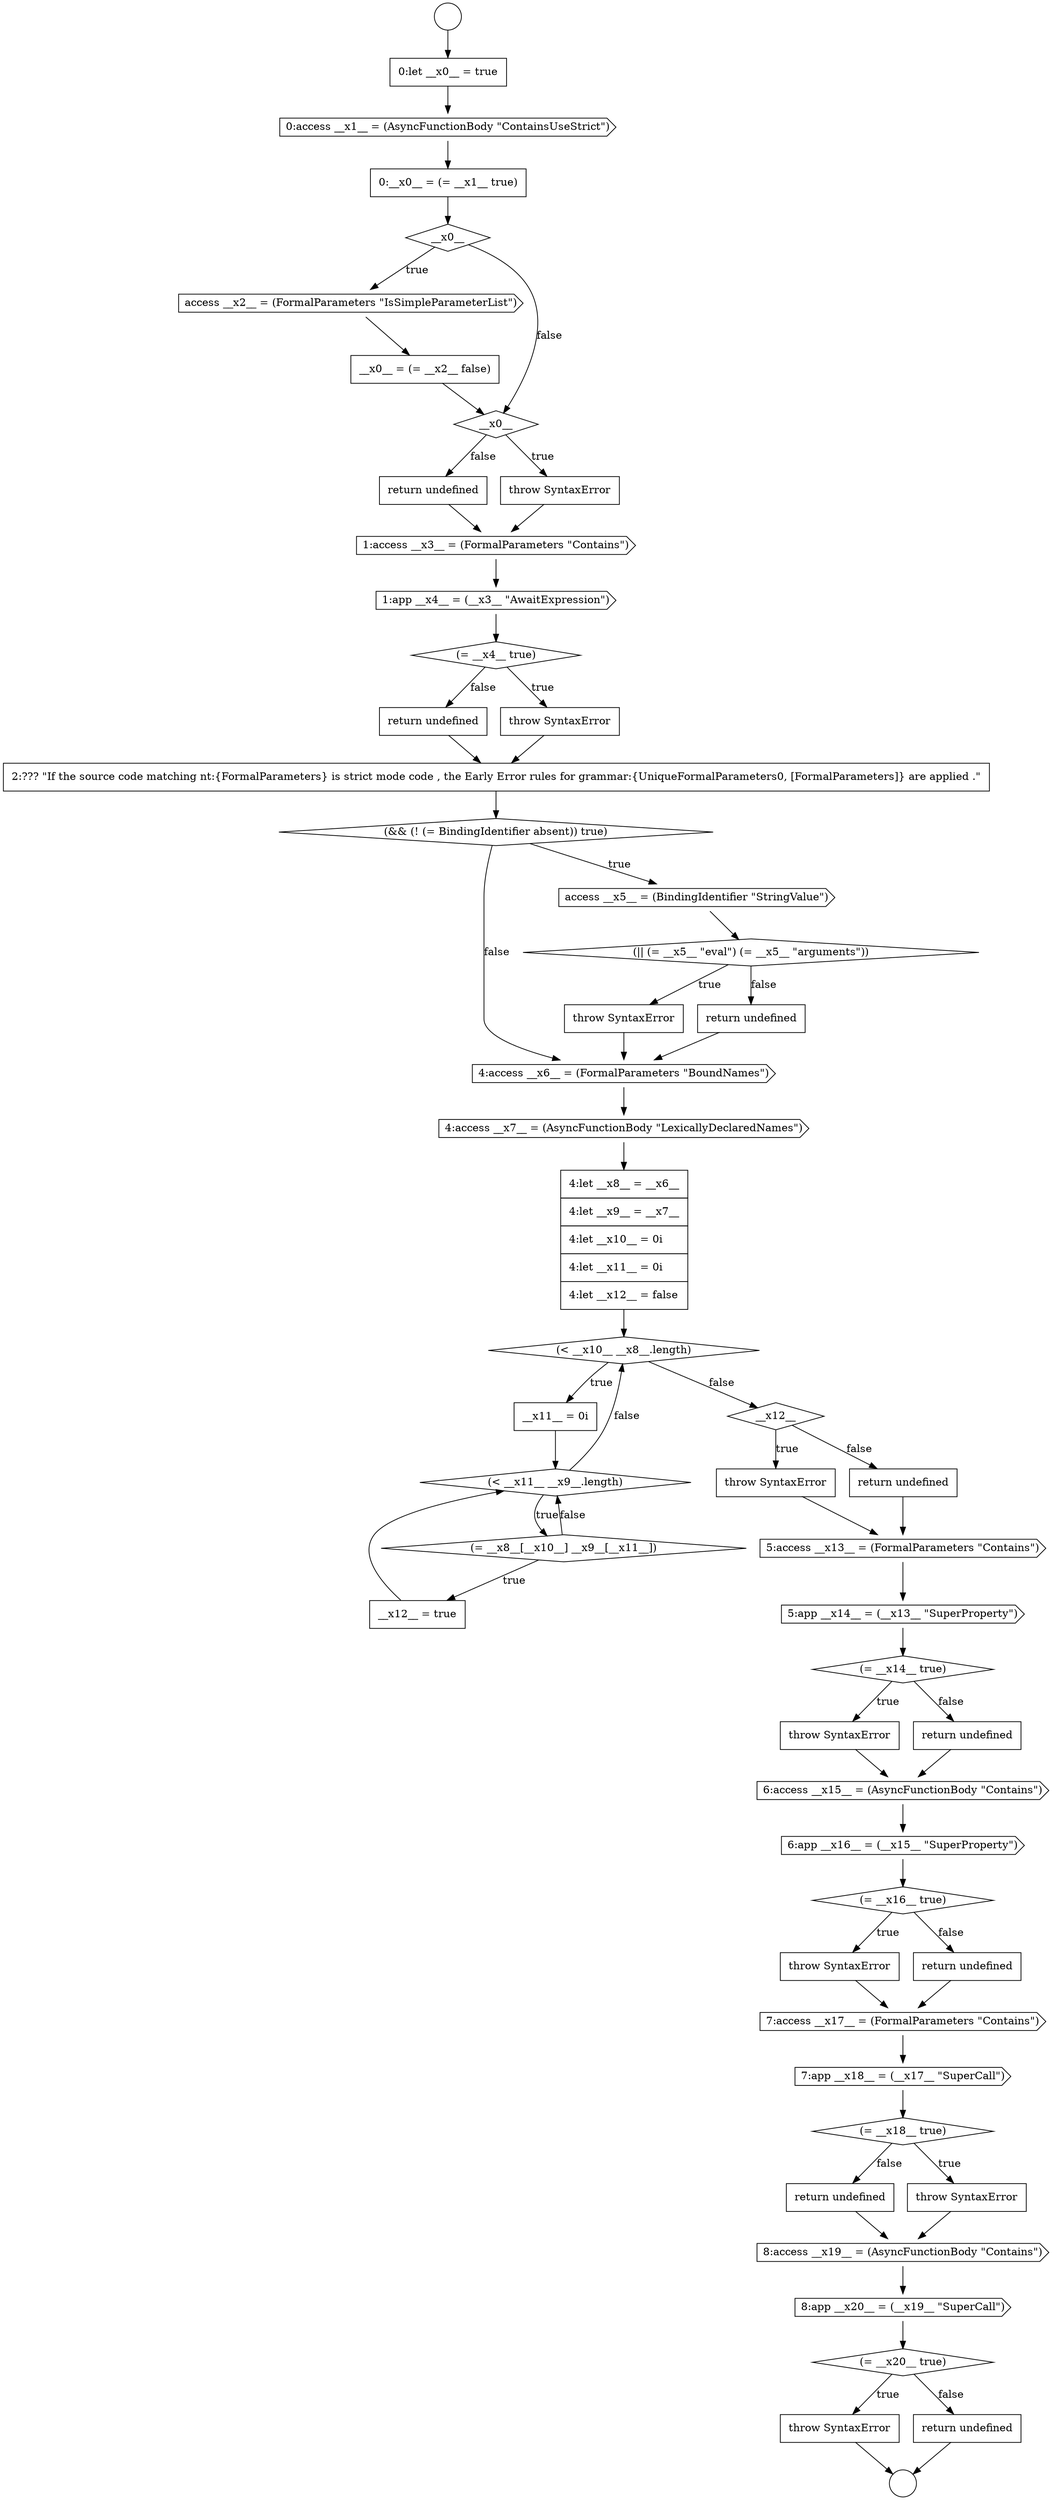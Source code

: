 digraph {
  node21418 [shape=cds, label=<<font color="black">1:app __x4__ = (__x3__ &quot;AwaitExpression&quot;)</font>> color="black" fillcolor="white" style=filled]
  node21447 [shape=none, margin=0, label=<<font color="black">
    <table border="0" cellborder="1" cellspacing="0" cellpadding="10">
      <tr><td align="left">throw SyntaxError</td></tr>
    </table>
  </font>> color="black" fillcolor="white" style=filled]
  node21427 [shape=none, margin=0, label=<<font color="black">
    <table border="0" cellborder="1" cellspacing="0" cellpadding="10">
      <tr><td align="left">return undefined</td></tr>
    </table>
  </font>> color="black" fillcolor="white" style=filled]
  node21416 [shape=none, margin=0, label=<<font color="black">
    <table border="0" cellborder="1" cellspacing="0" cellpadding="10">
      <tr><td align="left">return undefined</td></tr>
    </table>
  </font>> color="black" fillcolor="white" style=filled]
  node21409 [shape=cds, label=<<font color="black">0:access __x1__ = (AsyncFunctionBody &quot;ContainsUseStrict&quot;)</font>> color="black" fillcolor="white" style=filled]
  node21421 [shape=none, margin=0, label=<<font color="black">
    <table border="0" cellborder="1" cellspacing="0" cellpadding="10">
      <tr><td align="left">return undefined</td></tr>
    </table>
  </font>> color="black" fillcolor="white" style=filled]
  node21431 [shape=diamond, label=<<font color="black">(&lt; __x10__ __x8__.length)</font>> color="black" fillcolor="white" style=filled]
  node21453 [shape=none, margin=0, label=<<font color="black">
    <table border="0" cellborder="1" cellspacing="0" cellpadding="10">
      <tr><td align="left">return undefined</td></tr>
    </table>
  </font>> color="black" fillcolor="white" style=filled]
  node21433 [shape=diamond, label=<<font color="black">(&lt; __x11__ __x9__.length)</font>> color="black" fillcolor="white" style=filled]
  node21420 [shape=none, margin=0, label=<<font color="black">
    <table border="0" cellborder="1" cellspacing="0" cellpadding="10">
      <tr><td align="left">throw SyntaxError</td></tr>
    </table>
  </font>> color="black" fillcolor="white" style=filled]
  node21411 [shape=diamond, label=<<font color="black">__x0__</font>> color="black" fillcolor="white" style=filled]
  node21440 [shape=cds, label=<<font color="black">5:app __x14__ = (__x13__ &quot;SuperProperty&quot;)</font>> color="black" fillcolor="white" style=filled]
  node21417 [shape=cds, label=<<font color="black">1:access __x3__ = (FormalParameters &quot;Contains&quot;)</font>> color="black" fillcolor="white" style=filled]
  node21439 [shape=cds, label=<<font color="black">5:access __x13__ = (FormalParameters &quot;Contains&quot;)</font>> color="black" fillcolor="white" style=filled]
  node21450 [shape=cds, label=<<font color="black">7:app __x18__ = (__x17__ &quot;SuperCall&quot;)</font>> color="black" fillcolor="white" style=filled]
  node21435 [shape=none, margin=0, label=<<font color="black">
    <table border="0" cellborder="1" cellspacing="0" cellpadding="10">
      <tr><td align="left">__x12__ = true</td></tr>
    </table>
  </font>> color="black" fillcolor="white" style=filled]
  node21454 [shape=cds, label=<<font color="black">8:access __x19__ = (AsyncFunctionBody &quot;Contains&quot;)</font>> color="black" fillcolor="white" style=filled]
  node21422 [shape=none, margin=0, label=<<font color="black">
    <table border="0" cellborder="1" cellspacing="0" cellpadding="10">
      <tr><td align="left">2:??? &quot;If the source code matching nt:{FormalParameters} is strict mode code , the Early Error rules for grammar:{UniqueFormalParameters0, [FormalParameters]} are applied .&quot;</td></tr>
    </table>
  </font>> color="black" fillcolor="white" style=filled]
  node21415 [shape=none, margin=0, label=<<font color="black">
    <table border="0" cellborder="1" cellspacing="0" cellpadding="10">
      <tr><td align="left">throw SyntaxError</td></tr>
    </table>
  </font>> color="black" fillcolor="white" style=filled]
  node21407 [shape=circle label=" " color="black" fillcolor="white" style=filled]
  node21430 [shape=none, margin=0, label=<<font color="black">
    <table border="0" cellborder="1" cellspacing="0" cellpadding="10">
      <tr><td align="left">4:let __x8__ = __x6__</td></tr>
      <tr><td align="left">4:let __x9__ = __x7__</td></tr>
      <tr><td align="left">4:let __x10__ = 0i</td></tr>
      <tr><td align="left">4:let __x11__ = 0i</td></tr>
      <tr><td align="left">4:let __x12__ = false</td></tr>
    </table>
  </font>> color="black" fillcolor="white" style=filled]
  node21445 [shape=cds, label=<<font color="black">6:app __x16__ = (__x15__ &quot;SuperProperty&quot;)</font>> color="black" fillcolor="white" style=filled]
  node21444 [shape=cds, label=<<font color="black">6:access __x15__ = (AsyncFunctionBody &quot;Contains&quot;)</font>> color="black" fillcolor="white" style=filled]
  node21438 [shape=none, margin=0, label=<<font color="black">
    <table border="0" cellborder="1" cellspacing="0" cellpadding="10">
      <tr><td align="left">return undefined</td></tr>
    </table>
  </font>> color="black" fillcolor="white" style=filled]
  node21441 [shape=diamond, label=<<font color="black">(= __x14__ true)</font>> color="black" fillcolor="white" style=filled]
  node21434 [shape=diamond, label=<<font color="black">(= __x8__[__x10__] __x9__[__x11__])</font>> color="black" fillcolor="white" style=filled]
  node21448 [shape=none, margin=0, label=<<font color="black">
    <table border="0" cellborder="1" cellspacing="0" cellpadding="10">
      <tr><td align="left">return undefined</td></tr>
    </table>
  </font>> color="black" fillcolor="white" style=filled]
  node21406 [shape=circle label=" " color="black" fillcolor="white" style=filled]
  node21412 [shape=cds, label=<<font color="black">access __x2__ = (FormalParameters &quot;IsSimpleParameterList&quot;)</font>> color="black" fillcolor="white" style=filled]
  node21428 [shape=cds, label=<<font color="black">4:access __x6__ = (FormalParameters &quot;BoundNames&quot;)</font>> color="black" fillcolor="white" style=filled]
  node21413 [shape=none, margin=0, label=<<font color="black">
    <table border="0" cellborder="1" cellspacing="0" cellpadding="10">
      <tr><td align="left">__x0__ = (= __x2__ false)</td></tr>
    </table>
  </font>> color="black" fillcolor="white" style=filled]
  node21424 [shape=cds, label=<<font color="black">access __x5__ = (BindingIdentifier &quot;StringValue&quot;)</font>> color="black" fillcolor="white" style=filled]
  node21410 [shape=none, margin=0, label=<<font color="black">
    <table border="0" cellborder="1" cellspacing="0" cellpadding="10">
      <tr><td align="left">0:__x0__ = (= __x1__ true)</td></tr>
    </table>
  </font>> color="black" fillcolor="white" style=filled]
  node21456 [shape=diamond, label=<<font color="black">(= __x20__ true)</font>> color="black" fillcolor="white" style=filled]
  node21437 [shape=none, margin=0, label=<<font color="black">
    <table border="0" cellborder="1" cellspacing="0" cellpadding="10">
      <tr><td align="left">throw SyntaxError</td></tr>
    </table>
  </font>> color="black" fillcolor="white" style=filled]
  node21425 [shape=diamond, label=<<font color="black">(|| (= __x5__ &quot;eval&quot;) (= __x5__ &quot;arguments&quot;))</font>> color="black" fillcolor="white" style=filled]
  node21452 [shape=none, margin=0, label=<<font color="black">
    <table border="0" cellborder="1" cellspacing="0" cellpadding="10">
      <tr><td align="left">throw SyntaxError</td></tr>
    </table>
  </font>> color="black" fillcolor="white" style=filled]
  node21442 [shape=none, margin=0, label=<<font color="black">
    <table border="0" cellborder="1" cellspacing="0" cellpadding="10">
      <tr><td align="left">throw SyntaxError</td></tr>
    </table>
  </font>> color="black" fillcolor="white" style=filled]
  node21432 [shape=none, margin=0, label=<<font color="black">
    <table border="0" cellborder="1" cellspacing="0" cellpadding="10">
      <tr><td align="left">__x11__ = 0i</td></tr>
    </table>
  </font>> color="black" fillcolor="white" style=filled]
  node21457 [shape=none, margin=0, label=<<font color="black">
    <table border="0" cellborder="1" cellspacing="0" cellpadding="10">
      <tr><td align="left">throw SyntaxError</td></tr>
    </table>
  </font>> color="black" fillcolor="white" style=filled]
  node21414 [shape=diamond, label=<<font color="black">__x0__</font>> color="black" fillcolor="white" style=filled]
  node21455 [shape=cds, label=<<font color="black">8:app __x20__ = (__x19__ &quot;SuperCall&quot;)</font>> color="black" fillcolor="white" style=filled]
  node21423 [shape=diamond, label=<<font color="black">(&amp;&amp; (! (= BindingIdentifier absent)) true)</font>> color="black" fillcolor="white" style=filled]
  node21449 [shape=cds, label=<<font color="black">7:access __x17__ = (FormalParameters &quot;Contains&quot;)</font>> color="black" fillcolor="white" style=filled]
  node21451 [shape=diamond, label=<<font color="black">(= __x18__ true)</font>> color="black" fillcolor="white" style=filled]
  node21419 [shape=diamond, label=<<font color="black">(= __x4__ true)</font>> color="black" fillcolor="white" style=filled]
  node21408 [shape=none, margin=0, label=<<font color="black">
    <table border="0" cellborder="1" cellspacing="0" cellpadding="10">
      <tr><td align="left">0:let __x0__ = true</td></tr>
    </table>
  </font>> color="black" fillcolor="white" style=filled]
  node21458 [shape=none, margin=0, label=<<font color="black">
    <table border="0" cellborder="1" cellspacing="0" cellpadding="10">
      <tr><td align="left">return undefined</td></tr>
    </table>
  </font>> color="black" fillcolor="white" style=filled]
  node21426 [shape=none, margin=0, label=<<font color="black">
    <table border="0" cellborder="1" cellspacing="0" cellpadding="10">
      <tr><td align="left">throw SyntaxError</td></tr>
    </table>
  </font>> color="black" fillcolor="white" style=filled]
  node21436 [shape=diamond, label=<<font color="black">__x12__</font>> color="black" fillcolor="white" style=filled]
  node21443 [shape=none, margin=0, label=<<font color="black">
    <table border="0" cellborder="1" cellspacing="0" cellpadding="10">
      <tr><td align="left">return undefined</td></tr>
    </table>
  </font>> color="black" fillcolor="white" style=filled]
  node21429 [shape=cds, label=<<font color="black">4:access __x7__ = (AsyncFunctionBody &quot;LexicallyDeclaredNames&quot;)</font>> color="black" fillcolor="white" style=filled]
  node21446 [shape=diamond, label=<<font color="black">(= __x16__ true)</font>> color="black" fillcolor="white" style=filled]
  node21424 -> node21425 [ color="black"]
  node21435 -> node21433 [ color="black"]
  node21420 -> node21422 [ color="black"]
  node21454 -> node21455 [ color="black"]
  node21422 -> node21423 [ color="black"]
  node21410 -> node21411 [ color="black"]
  node21445 -> node21446 [ color="black"]
  node21421 -> node21422 [ color="black"]
  node21423 -> node21424 [label=<<font color="black">true</font>> color="black"]
  node21423 -> node21428 [label=<<font color="black">false</font>> color="black"]
  node21430 -> node21431 [ color="black"]
  node21455 -> node21456 [ color="black"]
  node21431 -> node21432 [label=<<font color="black">true</font>> color="black"]
  node21431 -> node21436 [label=<<font color="black">false</font>> color="black"]
  node21429 -> node21430 [ color="black"]
  node21442 -> node21444 [ color="black"]
  node21433 -> node21434 [label=<<font color="black">true</font>> color="black"]
  node21433 -> node21431 [label=<<font color="black">false</font>> color="black"]
  node21411 -> node21412 [label=<<font color="black">true</font>> color="black"]
  node21411 -> node21414 [label=<<font color="black">false</font>> color="black"]
  node21415 -> node21417 [ color="black"]
  node21449 -> node21450 [ color="black"]
  node21451 -> node21452 [label=<<font color="black">true</font>> color="black"]
  node21451 -> node21453 [label=<<font color="black">false</font>> color="black"]
  node21458 -> node21407 [ color="black"]
  node21409 -> node21410 [ color="black"]
  node21452 -> node21454 [ color="black"]
  node21414 -> node21415 [label=<<font color="black">true</font>> color="black"]
  node21414 -> node21416 [label=<<font color="black">false</font>> color="black"]
  node21416 -> node21417 [ color="black"]
  node21419 -> node21420 [label=<<font color="black">true</font>> color="black"]
  node21419 -> node21421 [label=<<font color="black">false</font>> color="black"]
  node21428 -> node21429 [ color="black"]
  node21426 -> node21428 [ color="black"]
  node21440 -> node21441 [ color="black"]
  node21457 -> node21407 [ color="black"]
  node21438 -> node21439 [ color="black"]
  node21427 -> node21428 [ color="black"]
  node21439 -> node21440 [ color="black"]
  node21413 -> node21414 [ color="black"]
  node21437 -> node21439 [ color="black"]
  node21406 -> node21408 [ color="black"]
  node21434 -> node21435 [label=<<font color="black">true</font>> color="black"]
  node21434 -> node21433 [label=<<font color="black">false</font>> color="black"]
  node21412 -> node21413 [ color="black"]
  node21443 -> node21444 [ color="black"]
  node21432 -> node21433 [ color="black"]
  node21456 -> node21457 [label=<<font color="black">true</font>> color="black"]
  node21456 -> node21458 [label=<<font color="black">false</font>> color="black"]
  node21408 -> node21409 [ color="black"]
  node21436 -> node21437 [label=<<font color="black">true</font>> color="black"]
  node21436 -> node21438 [label=<<font color="black">false</font>> color="black"]
  node21444 -> node21445 [ color="black"]
  node21446 -> node21447 [label=<<font color="black">true</font>> color="black"]
  node21446 -> node21448 [label=<<font color="black">false</font>> color="black"]
  node21448 -> node21449 [ color="black"]
  node21417 -> node21418 [ color="black"]
  node21425 -> node21426 [label=<<font color="black">true</font>> color="black"]
  node21425 -> node21427 [label=<<font color="black">false</font>> color="black"]
  node21450 -> node21451 [ color="black"]
  node21447 -> node21449 [ color="black"]
  node21453 -> node21454 [ color="black"]
  node21418 -> node21419 [ color="black"]
  node21441 -> node21442 [label=<<font color="black">true</font>> color="black"]
  node21441 -> node21443 [label=<<font color="black">false</font>> color="black"]
}
